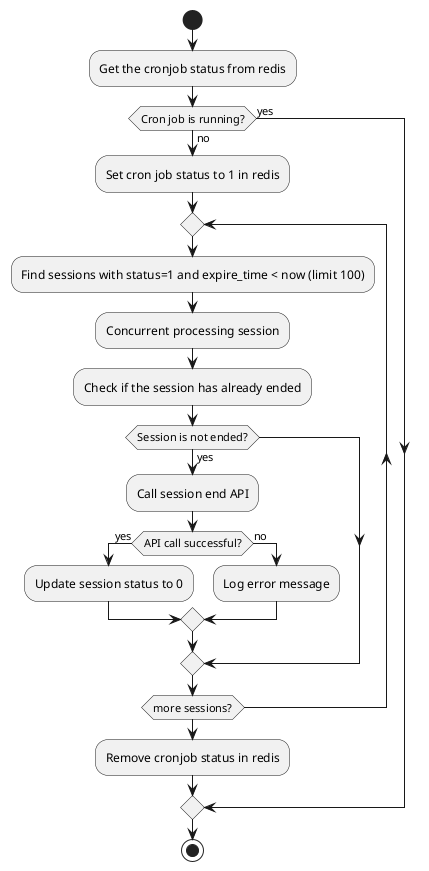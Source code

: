@startuml
'https://plantuml.com/activity-diagram-beta

start
:Get the cronjob status from redis;
if (Cron job is running?) then (yes)
else (no)
:Set cron job status to 1 in redis;
repeat
:Find sessions with status=1 and expire_time < now (limit 100);
    :Concurrent processing session;
    :Check if the session has already ended;
    if (Session is not ended?) then (yes)
        :Call session end API;
        if (API call successful?) then (yes)
            :Update session status to 0;
        else (no)
            :Log error message;
        endif
    endif
repeat while (more sessions?)
:Remove cronjob status in redis;
endif

stop

@enduml
